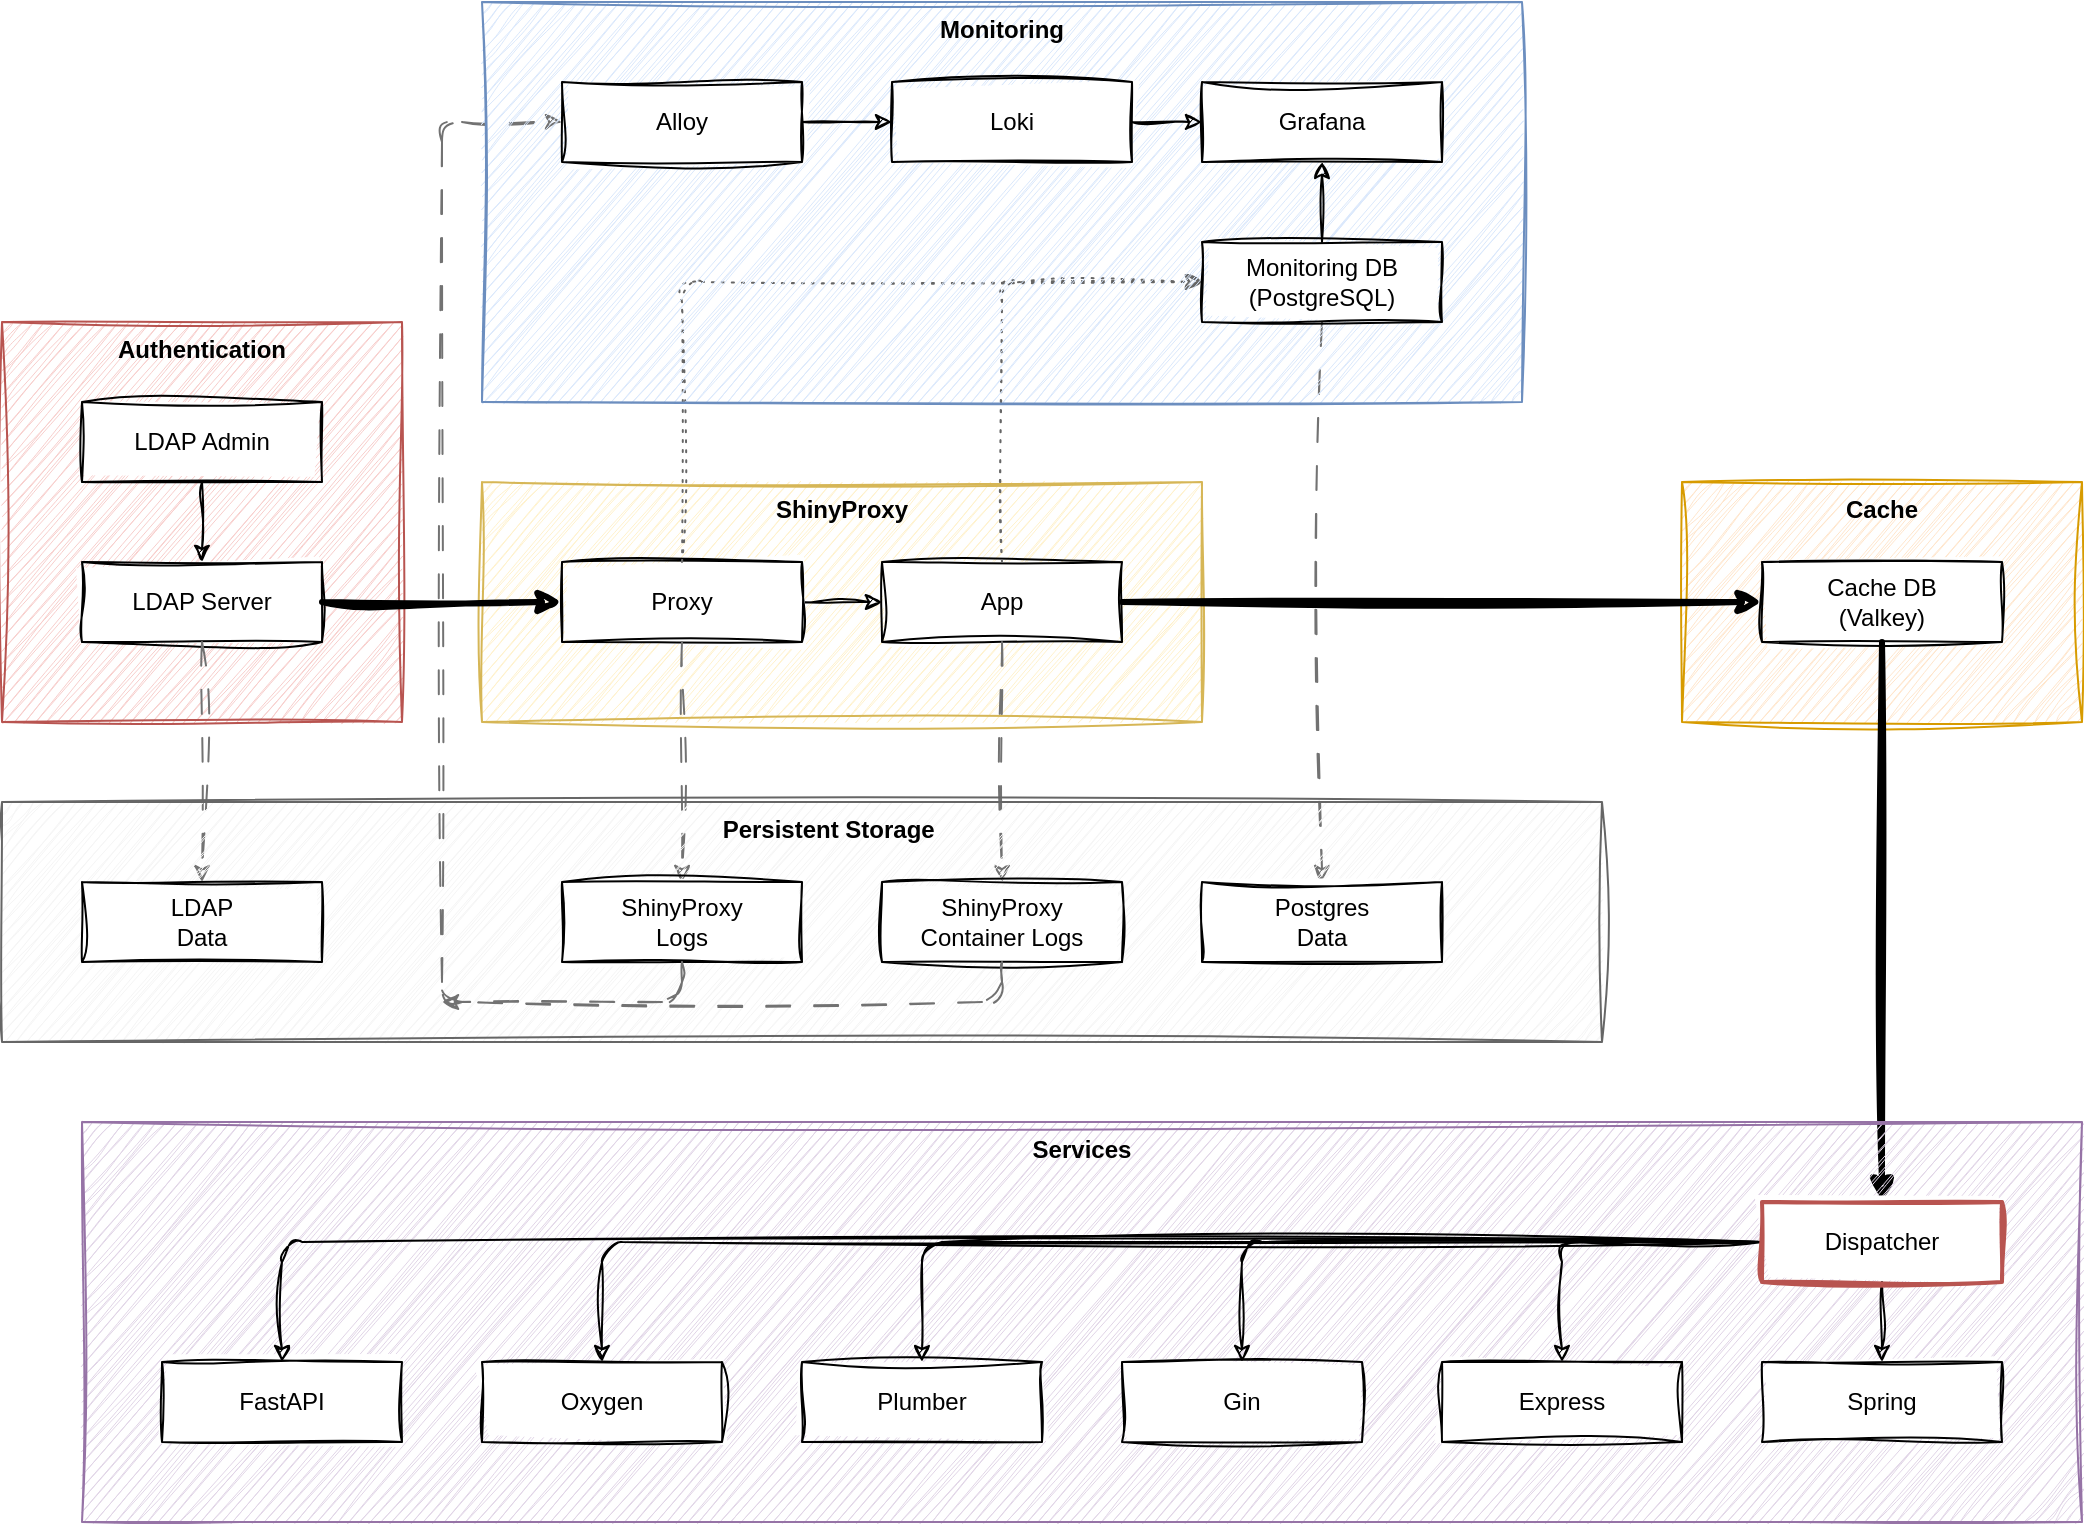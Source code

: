 <mxfile>
    <diagram id="i8Fxyg8KbR1eDPJhbFrh" name="Page-1">
        <mxGraphModel dx="1216" dy="1103" grid="1" gridSize="10" guides="1" tooltips="1" connect="1" arrows="1" fold="1" page="1" pageScale="1" pageWidth="1169" pageHeight="827" math="0" shadow="0">
            <root>
                <mxCell id="0"/>
                <mxCell id="1" parent="0"/>
                <mxCell id="52" value="" style="group;fontStyle=1;sketch=1;curveFitting=1;jiggle=2;" parent="1" vertex="1" connectable="0">
                    <mxGeometry x="80" y="200" width="200" height="200" as="geometry"/>
                </mxCell>
                <mxCell id="16" value="Authentication" style="whiteSpace=wrap;html=1;verticalAlign=top;fillColor=#f8cecc;strokeColor=#b85450;fontStyle=1;sketch=1;curveFitting=1;jiggle=2;" parent="52" vertex="1">
                    <mxGeometry width="200" height="200" as="geometry"/>
                </mxCell>
                <mxCell id="33" value="LDAP Server" style="whiteSpace=wrap;html=1;sketch=1;curveFitting=1;jiggle=2;" parent="52" vertex="1">
                    <mxGeometry x="40" y="120" width="120" height="40" as="geometry"/>
                </mxCell>
                <mxCell id="79" value="" style="edgeStyle=none;html=1;sketch=1;curveFitting=1;jiggle=2;" parent="52" source="34" target="33" edge="1">
                    <mxGeometry relative="1" as="geometry"/>
                </mxCell>
                <mxCell id="34" value="LDAP Admin" style="whiteSpace=wrap;html=1;sketch=1;curveFitting=1;jiggle=2;" parent="52" vertex="1">
                    <mxGeometry x="40" y="40" width="120" height="40" as="geometry"/>
                </mxCell>
                <mxCell id="53" value="" style="group;sketch=1;curveFitting=1;jiggle=2;" parent="1" vertex="1" connectable="0">
                    <mxGeometry x="320" y="280" width="360" height="120" as="geometry"/>
                </mxCell>
                <mxCell id="12" value="ShinyProxy" style="whiteSpace=wrap;html=1;verticalAlign=top;fillColor=#fff2cc;strokeColor=#d6b656;fontStyle=1;sketch=1;curveFitting=1;jiggle=2;" parent="53" vertex="1">
                    <mxGeometry width="360" height="120" as="geometry"/>
                </mxCell>
                <mxCell id="13" value="App" style="whiteSpace=wrap;html=1;sketch=1;curveFitting=1;jiggle=2;" parent="53" vertex="1">
                    <mxGeometry x="200" y="40" width="120" height="40" as="geometry"/>
                </mxCell>
                <mxCell id="71" value="" style="edgeStyle=none;html=1;sketch=1;curveFitting=1;jiggle=2;" parent="53" source="14" target="13" edge="1">
                    <mxGeometry relative="1" as="geometry"/>
                </mxCell>
                <mxCell id="14" value="Proxy" style="whiteSpace=wrap;html=1;sketch=1;curveFitting=1;jiggle=2;" parent="53" vertex="1">
                    <mxGeometry x="40" y="40" width="120" height="40" as="geometry"/>
                </mxCell>
                <mxCell id="70" style="edgeStyle=none;html=1;exitX=1;exitY=0.5;exitDx=0;exitDy=0;entryX=0;entryY=0.5;entryDx=0;entryDy=0;strokeWidth=3;sketch=1;curveFitting=1;jiggle=2;" parent="1" source="33" target="14" edge="1">
                    <mxGeometry relative="1" as="geometry"/>
                </mxCell>
                <mxCell id="55" value="" style="group;sketch=1;curveFitting=1;jiggle=2;" parent="1" vertex="1" connectable="0">
                    <mxGeometry x="920" y="280" width="200" height="120" as="geometry"/>
                </mxCell>
                <mxCell id="46" value="&lt;b&gt;&lt;font style=&quot;color: rgb(0, 0, 0);&quot;&gt;Cache&lt;/font&gt;&lt;/b&gt;" style="whiteSpace=wrap;html=1;fillColor=#ffe6cc;strokeColor=#d79b00;verticalAlign=top;sketch=1;curveFitting=1;jiggle=2;" parent="55" vertex="1">
                    <mxGeometry width="200" height="120" as="geometry"/>
                </mxCell>
                <mxCell id="47" value="Cache DB&lt;div&gt;(Valkey)&lt;/div&gt;" style="whiteSpace=wrap;html=1;sketch=1;curveFitting=1;jiggle=2;" parent="55" vertex="1">
                    <mxGeometry x="40" y="40" width="120" height="40" as="geometry"/>
                </mxCell>
                <mxCell id="77" style="edgeStyle=none;html=1;exitX=1;exitY=0.5;exitDx=0;exitDy=0;entryX=0;entryY=0.5;entryDx=0;entryDy=0;strokeWidth=3;sketch=1;curveFitting=1;jiggle=2;" parent="1" source="13" target="47" edge="1">
                    <mxGeometry relative="1" as="geometry"/>
                </mxCell>
                <mxCell id="93" style="edgeStyle=none;html=1;exitX=0.5;exitY=0;exitDx=0;exitDy=0;entryX=0;entryY=0.5;entryDx=0;entryDy=0;fillColor=#f5f5f5;gradientColor=#b3b3b3;strokeColor=#666666;sketch=1;curveFitting=1;jiggle=2;shadow=0;dashed=1;dashPattern=1 4;" parent="1" source="13" target="30" edge="1">
                    <mxGeometry relative="1" as="geometry">
                        <Array as="points">
                            <mxPoint x="580" y="180"/>
                        </Array>
                    </mxGeometry>
                </mxCell>
                <mxCell id="94" style="edgeStyle=none;html=1;exitX=0.5;exitY=0;exitDx=0;exitDy=0;entryX=0;entryY=0.5;entryDx=0;entryDy=0;fillColor=#f5f5f5;gradientColor=#b3b3b3;strokeColor=#666666;sketch=1;curveFitting=1;jiggle=2;shadow=0;dashed=1;dashPattern=1 4;" parent="1" source="14" target="30" edge="1">
                    <mxGeometry relative="1" as="geometry">
                        <Array as="points">
                            <mxPoint x="420" y="180"/>
                        </Array>
                    </mxGeometry>
                </mxCell>
                <mxCell id="107" style="edgeStyle=none;html=1;exitX=0.5;exitY=1;exitDx=0;exitDy=0;entryX=0.5;entryY=0;entryDx=0;entryDy=0;strokeWidth=3;sketch=1;curveFitting=1;jiggle=2;" parent="1" source="47" target="106" edge="1">
                    <mxGeometry relative="1" as="geometry"/>
                </mxCell>
                <mxCell id="69" style="edgeStyle=none;html=1;exitX=0.5;exitY=1;exitDx=0;exitDy=0;entryX=0.5;entryY=0;entryDx=0;entryDy=0;strokeColor=#727272;dashed=1;dashPattern=12 12;sketch=1;curveFitting=1;jiggle=2;" parent="1" source="33" target="42" edge="1">
                    <mxGeometry relative="1" as="geometry"/>
                </mxCell>
                <mxCell id="72" style="edgeStyle=none;html=1;exitX=0.5;exitY=1;exitDx=0;exitDy=0;entryX=0.5;entryY=0;entryDx=0;entryDy=0;strokeColor=#727272;dashed=1;dashPattern=12 12;sketch=1;curveFitting=1;jiggle=2;" parent="1" source="14" target="43" edge="1">
                    <mxGeometry relative="1" as="geometry"/>
                </mxCell>
                <mxCell id="73" style="edgeStyle=none;html=1;exitX=0.5;exitY=1;exitDx=0;exitDy=0;entryX=0.5;entryY=0;entryDx=0;entryDy=0;strokeColor=#727272;dashed=1;dashPattern=12 12;sketch=1;curveFitting=1;jiggle=2;" parent="1" source="13" target="44" edge="1">
                    <mxGeometry relative="1" as="geometry"/>
                </mxCell>
                <mxCell id="120" style="edgeStyle=none;html=1;exitX=0.5;exitY=1;exitDx=0;exitDy=0;entryX=0.5;entryY=0;entryDx=0;entryDy=0;dashed=1;dashPattern=12 12;strokeColor=#727272;sketch=1;curveFitting=1;jiggle=2;" parent="1" source="30" target="45" edge="1">
                    <mxGeometry relative="1" as="geometry"/>
                </mxCell>
                <mxCell id="122" value="" style="group" parent="1" vertex="1" connectable="0">
                    <mxGeometry x="80" y="440" width="800" height="120" as="geometry"/>
                </mxCell>
                <mxCell id="41" value="&lt;b&gt;&lt;font style=&quot;color: rgb(0, 0, 0);&quot;&gt;&lt;span style=&quot;white-space: pre;&quot;&gt;&#x9;&lt;/span&gt;Persistent Storage&lt;/font&gt;&lt;/b&gt;" style="whiteSpace=wrap;html=1;fillColor=#f5f5f5;fontColor=#333333;strokeColor=#666666;align=center;verticalAlign=top;container=0;sketch=1;curveFitting=1;jiggle=2;" parent="122" vertex="1">
                    <mxGeometry width="800" height="120" as="geometry"/>
                </mxCell>
                <mxCell id="42" value="LDAP&lt;div&gt;Data&lt;/div&gt;" style="whiteSpace=wrap;html=1;container=0;sketch=1;curveFitting=1;jiggle=2;" parent="122" vertex="1">
                    <mxGeometry x="40" y="40" width="120" height="40" as="geometry"/>
                </mxCell>
                <mxCell id="43" value="ShinyProxy&lt;div&gt;Logs&lt;/div&gt;" style="whiteSpace=wrap;html=1;container=0;sketch=1;curveFitting=1;jiggle=2;" parent="122" vertex="1">
                    <mxGeometry x="280" y="40" width="120" height="40" as="geometry"/>
                </mxCell>
                <mxCell id="44" value="ShinyProxy&lt;div&gt;Container Logs&lt;/div&gt;" style="whiteSpace=wrap;html=1;container=0;sketch=1;curveFitting=1;jiggle=2;" parent="122" vertex="1">
                    <mxGeometry x="440" y="40" width="120" height="40" as="geometry"/>
                </mxCell>
                <mxCell id="45" value="Postgres&lt;div&gt;Data&lt;/div&gt;" style="whiteSpace=wrap;html=1;container=0;sketch=1;curveFitting=1;jiggle=2;" parent="122" vertex="1">
                    <mxGeometry x="600" y="40" width="120" height="40" as="geometry"/>
                </mxCell>
                <mxCell id="127" style="edgeStyle=none;html=1;exitX=0.5;exitY=1;exitDx=0;exitDy=0;entryX=0;entryY=0.5;entryDx=0;entryDy=0;strokeColor=#727272;dashed=1;dashPattern=12 12;sketch=1;curveFitting=1;jiggle=2;" parent="1" source="44" target="124" edge="1">
                    <mxGeometry relative="1" as="geometry">
                        <mxPoint x="590" y="370" as="sourcePoint"/>
                        <mxPoint x="590" y="490" as="targetPoint"/>
                        <Array as="points">
                            <mxPoint x="580" y="540"/>
                            <mxPoint x="300" y="540"/>
                            <mxPoint x="300" y="100"/>
                        </Array>
                    </mxGeometry>
                </mxCell>
                <mxCell id="128" style="edgeStyle=none;html=1;exitX=0.5;exitY=1;exitDx=0;exitDy=0;strokeColor=#727272;dashed=1;dashPattern=12 12;sketch=1;curveFitting=1;jiggle=2;" parent="1" source="43" edge="1">
                    <mxGeometry relative="1" as="geometry">
                        <mxPoint x="590" y="370" as="sourcePoint"/>
                        <mxPoint x="300" y="540" as="targetPoint"/>
                        <Array as="points">
                            <mxPoint x="420" y="540"/>
                        </Array>
                    </mxGeometry>
                </mxCell>
                <mxCell id="131" value="" style="group" vertex="1" connectable="0" parent="1">
                    <mxGeometry x="120" y="600" width="1000" height="200" as="geometry"/>
                </mxCell>
                <mxCell id="19" value="&lt;b&gt;&lt;font style=&quot;color: rgb(0, 0, 0);&quot;&gt;Services&lt;/font&gt;&lt;/b&gt;" style="whiteSpace=wrap;html=1;verticalAlign=top;fillColor=#e1d5e7;strokeColor=#9673a6;container=0;sketch=1;curveFitting=1;jiggle=2;" parent="131" vertex="1">
                    <mxGeometry width="1000" height="200" as="geometry"/>
                </mxCell>
                <mxCell id="35" value="FastAPI" style="whiteSpace=wrap;html=1;container=0;sketch=1;curveFitting=1;jiggle=2;" parent="131" vertex="1">
                    <mxGeometry x="40" y="120" width="120" height="40" as="geometry"/>
                </mxCell>
                <mxCell id="36" value="Plumber" style="whiteSpace=wrap;html=1;container=0;sketch=1;curveFitting=1;jiggle=2;" parent="131" vertex="1">
                    <mxGeometry x="360" y="120" width="120" height="40" as="geometry"/>
                </mxCell>
                <mxCell id="37" value="Express" style="whiteSpace=wrap;html=1;container=0;sketch=1;curveFitting=1;jiggle=2;" parent="131" vertex="1">
                    <mxGeometry x="680" y="120" width="120" height="40" as="geometry"/>
                </mxCell>
                <mxCell id="38" value="Oxygen" style="whiteSpace=wrap;html=1;container=0;sketch=1;curveFitting=1;jiggle=2;" parent="131" vertex="1">
                    <mxGeometry x="200" y="120" width="120" height="40" as="geometry"/>
                </mxCell>
                <mxCell id="39" value="Gin" style="whiteSpace=wrap;html=1;container=0;sketch=1;curveFitting=1;jiggle=2;" parent="131" vertex="1">
                    <mxGeometry x="520" y="120" width="120" height="40" as="geometry"/>
                </mxCell>
                <mxCell id="40" value="Spring" style="whiteSpace=wrap;html=1;container=0;sketch=1;curveFitting=1;jiggle=2;" parent="131" vertex="1">
                    <mxGeometry x="840" y="120" width="120" height="40" as="geometry"/>
                </mxCell>
                <mxCell id="108" value="" style="edgeStyle=none;html=1;sketch=1;curveFitting=1;jiggle=2;" parent="131" source="106" target="40" edge="1">
                    <mxGeometry relative="1" as="geometry"/>
                </mxCell>
                <mxCell id="114" style="edgeStyle=orthogonalEdgeStyle;html=1;exitX=0;exitY=0.5;exitDx=0;exitDy=0;entryX=0.5;entryY=0;entryDx=0;entryDy=0;sketch=1;curveFitting=1;jiggle=2;" parent="131" source="106" target="37" edge="1">
                    <mxGeometry relative="1" as="geometry"/>
                </mxCell>
                <mxCell id="115" style="edgeStyle=orthogonalEdgeStyle;html=1;exitX=0;exitY=0.5;exitDx=0;exitDy=0;entryX=0.5;entryY=0;entryDx=0;entryDy=0;sketch=1;curveFitting=1;jiggle=2;" parent="131" source="106" target="39" edge="1">
                    <mxGeometry relative="1" as="geometry"/>
                </mxCell>
                <mxCell id="116" style="edgeStyle=orthogonalEdgeStyle;html=1;exitX=0;exitY=0.5;exitDx=0;exitDy=0;entryX=0.5;entryY=0;entryDx=0;entryDy=0;sketch=1;curveFitting=1;jiggle=2;" parent="131" source="106" target="36" edge="1">
                    <mxGeometry relative="1" as="geometry"/>
                </mxCell>
                <mxCell id="117" style="edgeStyle=orthogonalEdgeStyle;html=1;exitX=0;exitY=0.5;exitDx=0;exitDy=0;entryX=0.5;entryY=0;entryDx=0;entryDy=0;sketch=1;curveFitting=1;jiggle=2;" parent="131" source="106" target="38" edge="1">
                    <mxGeometry relative="1" as="geometry"/>
                </mxCell>
                <mxCell id="118" style="edgeStyle=orthogonalEdgeStyle;html=1;exitX=0;exitY=0.5;exitDx=0;exitDy=0;entryX=0.5;entryY=0;entryDx=0;entryDy=0;sketch=1;curveFitting=1;jiggle=2;" parent="131" source="106" target="35" edge="1">
                    <mxGeometry relative="1" as="geometry"/>
                </mxCell>
                <mxCell id="106" value="Dispatcher" style="whiteSpace=wrap;html=1;container=0;fontStyle=0;sketch=1;curveFitting=1;jiggle=2;fillColor=default;strokeColor=#b85450;gradientColor=none;strokeWidth=2;" parent="131" vertex="1">
                    <mxGeometry x="840" y="40" width="120" height="40" as="geometry"/>
                </mxCell>
                <mxCell id="29" value="&lt;b&gt;&lt;font style=&quot;color: rgb(0, 0, 0);&quot;&gt;Monitoring&lt;/font&gt;&lt;/b&gt;" style="whiteSpace=wrap;html=1;verticalAlign=top;fillColor=#dae8fc;strokeColor=#6c8ebf;container=0;sketch=1;curveFitting=1;jiggle=2;" parent="1" vertex="1">
                    <mxGeometry x="320" y="40" width="520" height="200" as="geometry"/>
                </mxCell>
                <mxCell id="30" value="Monitoring DB&lt;div&gt;(PostgreSQL)&lt;/div&gt;" style="whiteSpace=wrap;html=1;container=0;sketch=1;curveFitting=1;jiggle=2;" parent="1" vertex="1">
                    <mxGeometry x="680" y="160" width="120" height="40" as="geometry"/>
                </mxCell>
                <mxCell id="31" value="Grafana" style="whiteSpace=wrap;html=1;container=0;sketch=1;curveFitting=1;jiggle=2;" parent="1" vertex="1">
                    <mxGeometry x="680" y="80" width="120" height="40" as="geometry"/>
                </mxCell>
                <mxCell id="123" value="Loki" style="whiteSpace=wrap;html=1;container=0;sketch=1;curveFitting=1;jiggle=2;" parent="1" vertex="1">
                    <mxGeometry x="525" y="80" width="120" height="40" as="geometry"/>
                </mxCell>
                <mxCell id="124" value="Alloy" style="whiteSpace=wrap;html=1;container=0;sketch=1;curveFitting=1;jiggle=2;" parent="1" vertex="1">
                    <mxGeometry x="360" y="80" width="120" height="40" as="geometry"/>
                </mxCell>
                <mxCell id="126" value="" style="edgeStyle=none;html=1;exitX=1;exitY=0.5;exitDx=0;exitDy=0;entryX=0;entryY=0.5;entryDx=0;entryDy=0;sketch=1;curveFitting=1;jiggle=2;" parent="1" source="124" target="123" edge="1">
                    <mxGeometry relative="1" as="geometry">
                        <mxPoint x="430" y="110" as="sourcePoint"/>
                        <mxPoint x="430" y="150" as="targetPoint"/>
                    </mxGeometry>
                </mxCell>
                <mxCell id="129" value="" style="edgeStyle=none;html=1;exitX=0.5;exitY=0;exitDx=0;exitDy=0;entryX=0.5;entryY=1;entryDx=0;entryDy=0;sketch=1;curveFitting=1;jiggle=2;" parent="1" source="30" target="31" edge="1">
                    <mxGeometry relative="1" as="geometry">
                        <mxPoint x="490" y="90" as="sourcePoint"/>
                        <mxPoint x="530" y="90" as="targetPoint"/>
                    </mxGeometry>
                </mxCell>
                <mxCell id="130" value="" style="edgeStyle=none;html=1;exitX=1;exitY=0.5;exitDx=0;exitDy=0;entryX=0;entryY=0.5;entryDx=0;entryDy=0;sketch=1;curveFitting=1;jiggle=2;" parent="1" source="123" target="31" edge="1">
                    <mxGeometry relative="1" as="geometry">
                        <mxPoint x="490" y="170" as="sourcePoint"/>
                        <mxPoint x="530" y="170" as="targetPoint"/>
                    </mxGeometry>
                </mxCell>
            </root>
        </mxGraphModel>
    </diagram>
</mxfile>